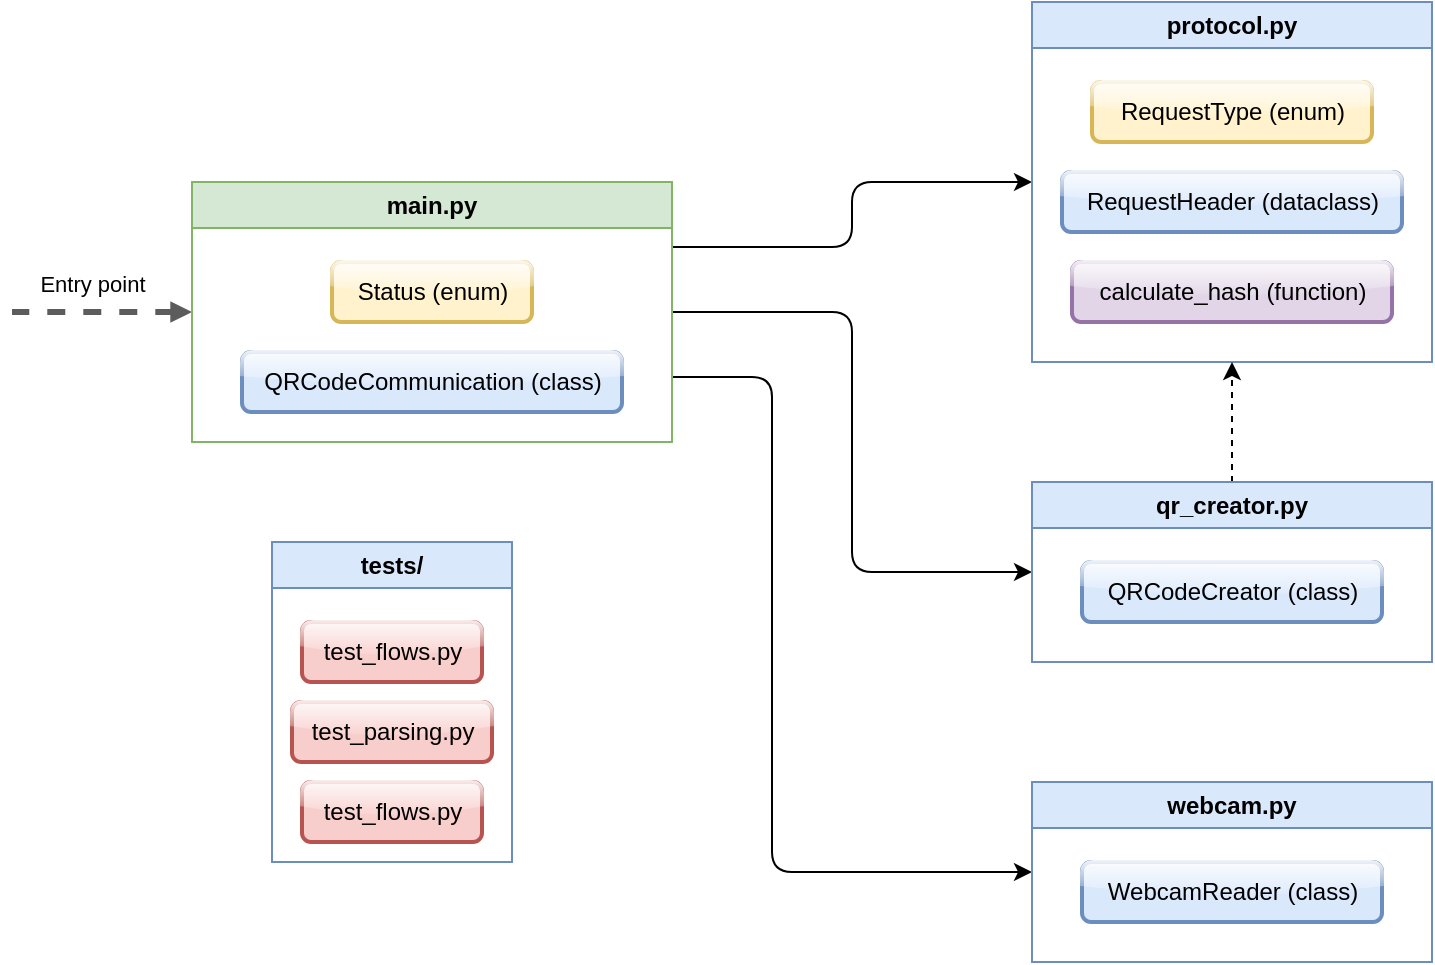 <mxfile version="25.0.0">
  <diagram name="Page-1" id="929967ad-93f9-6ef4-fab6-5d389245f69c">
    <mxGraphModel dx="1247" dy="678" grid="1" gridSize="10" guides="1" tooltips="1" connect="1" arrows="1" fold="1" page="1" pageScale="1.5" pageWidth="1169" pageHeight="826" background="none" math="0" shadow="0">
      <root>
        <mxCell id="0" style=";html=1;" />
        <mxCell id="1" style=";html=1;" parent="0" />
        <mxCell id="fXVhj7-4MawPFn7oTSc8-27" style="edgeStyle=orthogonalEdgeStyle;rounded=1;orthogonalLoop=1;jettySize=auto;html=1;entryX=0;entryY=0.5;entryDx=0;entryDy=0;curved=0;exitX=1;exitY=0.25;exitDx=0;exitDy=0;" edge="1" parent="1" source="fXVhj7-4MawPFn7oTSc8-2" target="fXVhj7-4MawPFn7oTSc8-3">
          <mxGeometry relative="1" as="geometry" />
        </mxCell>
        <mxCell id="fXVhj7-4MawPFn7oTSc8-30" style="edgeStyle=orthogonalEdgeStyle;rounded=1;orthogonalLoop=1;jettySize=auto;html=1;entryX=0;entryY=0.5;entryDx=0;entryDy=0;curved=0;" edge="1" parent="1" source="fXVhj7-4MawPFn7oTSc8-2" target="fXVhj7-4MawPFn7oTSc8-4">
          <mxGeometry relative="1" as="geometry" />
        </mxCell>
        <mxCell id="fXVhj7-4MawPFn7oTSc8-32" style="edgeStyle=orthogonalEdgeStyle;rounded=1;orthogonalLoop=1;jettySize=auto;html=1;exitX=1;exitY=0.75;exitDx=0;exitDy=0;entryX=0;entryY=0.5;entryDx=0;entryDy=0;curved=0;" edge="1" parent="1" source="fXVhj7-4MawPFn7oTSc8-2" target="fXVhj7-4MawPFn7oTSc8-5">
          <mxGeometry relative="1" as="geometry">
            <Array as="points">
              <mxPoint x="970" y="347" />
              <mxPoint x="970" y="595" />
            </Array>
          </mxGeometry>
        </mxCell>
        <mxCell id="fXVhj7-4MawPFn7oTSc8-34" style="edgeStyle=orthogonalEdgeStyle;rounded=0;orthogonalLoop=1;jettySize=auto;html=1;startArrow=block;startFill=1;endArrow=none;endFill=0;strokeWidth=3;dashed=1;endSize=4;startSize=3;strokeColor=#5C5C5C;" edge="1" parent="1" source="fXVhj7-4MawPFn7oTSc8-2">
          <mxGeometry relative="1" as="geometry">
            <mxPoint x="590" y="315.0" as="targetPoint" />
          </mxGeometry>
        </mxCell>
        <mxCell id="fXVhj7-4MawPFn7oTSc8-35" value="Entry point" style="edgeLabel;html=1;align=center;verticalAlign=middle;resizable=0;points=[];" vertex="1" connectable="0" parent="fXVhj7-4MawPFn7oTSc8-34">
          <mxGeometry x="0.472" y="1" relative="1" as="geometry">
            <mxPoint x="16" y="-16" as="offset" />
          </mxGeometry>
        </mxCell>
        <mxCell id="fXVhj7-4MawPFn7oTSc8-2" value="main.py" style="swimlane;whiteSpace=wrap;html=1;fillColor=#d5e8d4;strokeColor=#82b366;" vertex="1" parent="1">
          <mxGeometry x="680" y="250" width="240" height="130" as="geometry">
            <mxRectangle x="670" y="370" width="80" height="30" as="alternateBounds" />
          </mxGeometry>
        </mxCell>
        <mxCell id="fXVhj7-4MawPFn7oTSc8-23" value="Status&amp;nbsp;&lt;span style=&quot;background-color: initial;&quot;&gt;(enum)&lt;/span&gt;" style="text;html=1;align=center;verticalAlign=middle;resizable=0;points=[];autosize=1;strokeColor=#d6b656;fillColor=#fff2cc;rounded=1;strokeWidth=2;glass=1;" vertex="1" parent="fXVhj7-4MawPFn7oTSc8-2">
          <mxGeometry x="70" y="40" width="100" height="30" as="geometry" />
        </mxCell>
        <mxCell id="fXVhj7-4MawPFn7oTSc8-24" value="QRCodeCommunication (class)" style="text;html=1;align=center;verticalAlign=middle;resizable=0;points=[];autosize=1;strokeColor=#6c8ebf;fillColor=#dae8fc;rounded=1;strokeWidth=2;glass=1;" vertex="1" parent="fXVhj7-4MawPFn7oTSc8-2">
          <mxGeometry x="25" y="85" width="190" height="30" as="geometry" />
        </mxCell>
        <mxCell id="fXVhj7-4MawPFn7oTSc8-3" value="protocol.py" style="swimlane;whiteSpace=wrap;html=1;fillColor=#dae8fc;strokeColor=#6c8ebf;gradientColor=none;" vertex="1" parent="1">
          <mxGeometry x="1100" y="160" width="200" height="180" as="geometry" />
        </mxCell>
        <mxCell id="fXVhj7-4MawPFn7oTSc8-14" value="RequestType (enum)" style="text;html=1;align=center;verticalAlign=middle;resizable=0;points=[];autosize=1;strokeColor=#d6b656;fillColor=#fff2cc;rounded=1;strokeWidth=2;glass=1;" vertex="1" parent="fXVhj7-4MawPFn7oTSc8-3">
          <mxGeometry x="30" y="40" width="140" height="30" as="geometry" />
        </mxCell>
        <mxCell id="fXVhj7-4MawPFn7oTSc8-15" value="RequestHeader (dataclass)" style="text;html=1;align=center;verticalAlign=middle;resizable=0;points=[];autosize=1;strokeColor=#6c8ebf;fillColor=#dae8fc;rounded=1;strokeWidth=2;glass=1;" vertex="1" parent="fXVhj7-4MawPFn7oTSc8-3">
          <mxGeometry x="15" y="85" width="170" height="30" as="geometry" />
        </mxCell>
        <mxCell id="fXVhj7-4MawPFn7oTSc8-16" value="calculate_hash (function)" style="text;html=1;align=center;verticalAlign=middle;resizable=0;points=[];autosize=1;strokeColor=#9673a6;fillColor=#e1d5e7;rounded=1;strokeWidth=2;glass=1;" vertex="1" parent="fXVhj7-4MawPFn7oTSc8-3">
          <mxGeometry x="20" y="130" width="160" height="30" as="geometry" />
        </mxCell>
        <mxCell id="fXVhj7-4MawPFn7oTSc8-33" style="edgeStyle=orthogonalEdgeStyle;rounded=1;orthogonalLoop=1;jettySize=auto;html=1;entryX=0.5;entryY=1;entryDx=0;entryDy=0;curved=0;dashed=1;" edge="1" parent="1" source="fXVhj7-4MawPFn7oTSc8-4" target="fXVhj7-4MawPFn7oTSc8-3">
          <mxGeometry relative="1" as="geometry" />
        </mxCell>
        <mxCell id="fXVhj7-4MawPFn7oTSc8-4" value="qr_creator.py" style="swimlane;whiteSpace=wrap;html=1;fillColor=#dae8fc;strokeColor=#6c8ebf;" vertex="1" parent="1">
          <mxGeometry x="1100" y="400" width="200" height="90" as="geometry" />
        </mxCell>
        <mxCell id="fXVhj7-4MawPFn7oTSc8-17" value="QRCodeCreator (class)" style="text;html=1;align=center;verticalAlign=middle;resizable=0;points=[];autosize=1;strokeColor=#6c8ebf;fillColor=#dae8fc;rounded=1;strokeWidth=2;glass=1;" vertex="1" parent="fXVhj7-4MawPFn7oTSc8-4">
          <mxGeometry x="25" y="40" width="150" height="30" as="geometry" />
        </mxCell>
        <mxCell id="fXVhj7-4MawPFn7oTSc8-5" value="webcam.py" style="swimlane;whiteSpace=wrap;html=1;fillColor=#dae8fc;strokeColor=#6c8ebf;" vertex="1" parent="1">
          <mxGeometry x="1100" y="550" width="200" height="90" as="geometry" />
        </mxCell>
        <mxCell id="fXVhj7-4MawPFn7oTSc8-18" value="WebcamReader (class)" style="text;html=1;align=center;verticalAlign=middle;resizable=0;points=[];autosize=1;strokeColor=#6c8ebf;fillColor=#dae8fc;rounded=1;strokeWidth=2;glass=1;" vertex="1" parent="fXVhj7-4MawPFn7oTSc8-5">
          <mxGeometry x="25" y="40" width="150" height="30" as="geometry" />
        </mxCell>
        <mxCell id="fXVhj7-4MawPFn7oTSc8-11" value="tests/" style="swimlane;whiteSpace=wrap;html=1;fillColor=#dae8fc;strokeColor=#6c8ebf;" vertex="1" parent="1">
          <mxGeometry x="720" y="430" width="120" height="160" as="geometry" />
        </mxCell>
        <mxCell id="fXVhj7-4MawPFn7oTSc8-20" value="test_flows.py" style="text;html=1;align=center;verticalAlign=middle;resizable=0;points=[];autosize=1;strokeColor=#b85450;fillColor=#f8cecc;rounded=1;strokeWidth=2;glass=1;" vertex="1" parent="fXVhj7-4MawPFn7oTSc8-11">
          <mxGeometry x="15" y="40" width="90" height="30" as="geometry" />
        </mxCell>
        <mxCell id="fXVhj7-4MawPFn7oTSc8-21" value="test_parsing.py" style="text;html=1;align=center;verticalAlign=middle;resizable=0;points=[];autosize=1;strokeColor=#b85450;fillColor=#f8cecc;rounded=1;strokeWidth=2;glass=1;" vertex="1" parent="fXVhj7-4MawPFn7oTSc8-11">
          <mxGeometry x="10" y="80" width="100" height="30" as="geometry" />
        </mxCell>
        <mxCell id="fXVhj7-4MawPFn7oTSc8-22" value="test_flows.py" style="text;html=1;align=center;verticalAlign=middle;resizable=0;points=[];autosize=1;strokeColor=#b85450;fillColor=#f8cecc;rounded=1;strokeWidth=2;glass=1;" vertex="1" parent="fXVhj7-4MawPFn7oTSc8-11">
          <mxGeometry x="15" y="120" width="90" height="30" as="geometry" />
        </mxCell>
      </root>
    </mxGraphModel>
  </diagram>
</mxfile>
